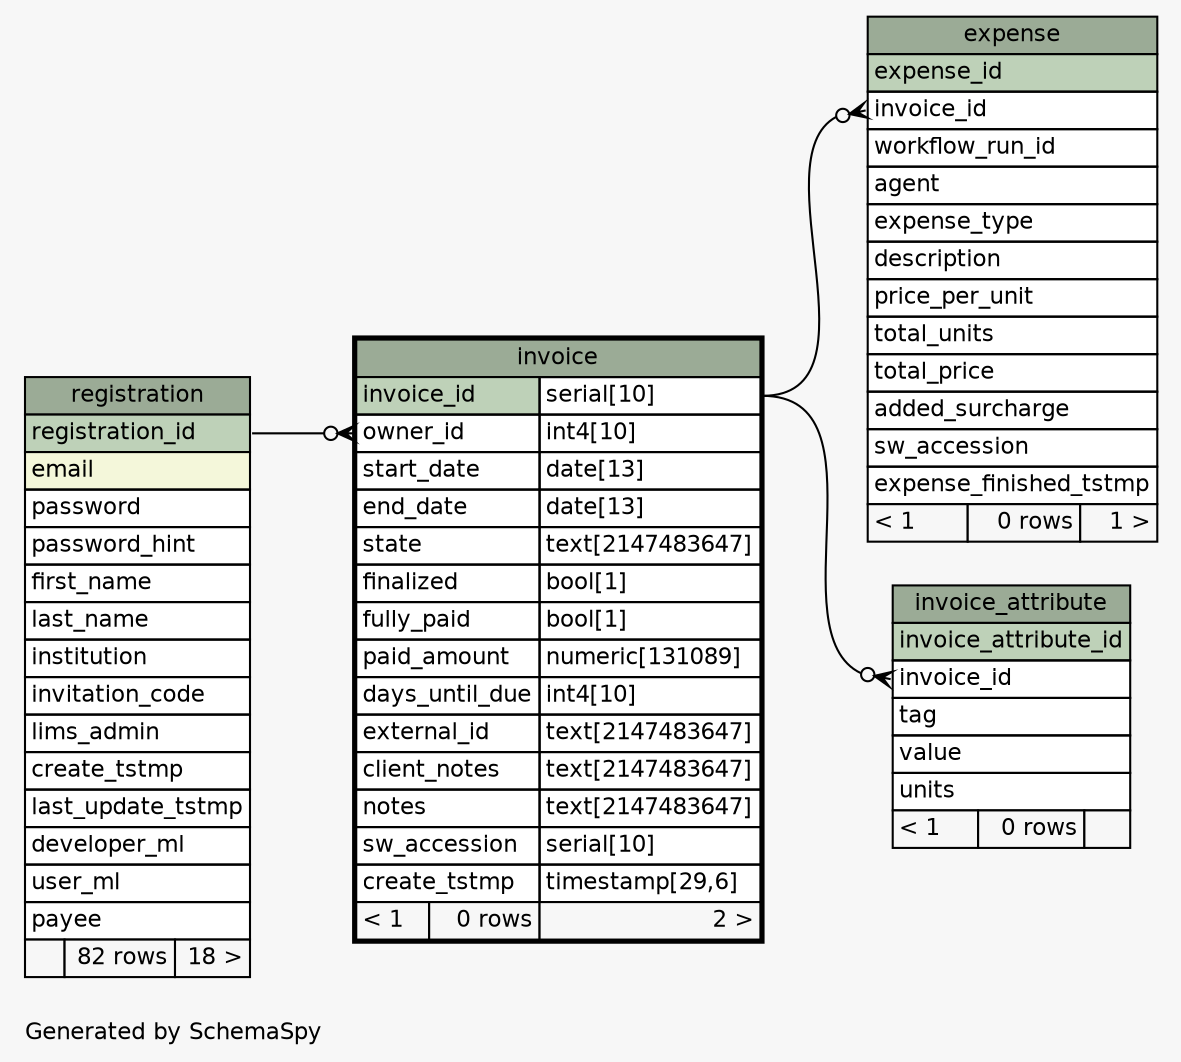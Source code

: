 // dot 2.26.3 on Linux 3.5.0-47-generic
// SchemaSpy rev 590
digraph "oneDegreeRelationshipsDiagram" {
  graph [
    rankdir="RL"
    bgcolor="#f7f7f7"
    label="\nGenerated by SchemaSpy"
    labeljust="l"
    nodesep="0.18"
    ranksep="0.46"
    fontname="Helvetica"
    fontsize="11"
  ];
  node [
    fontname="Helvetica"
    fontsize="11"
    shape="plaintext"
  ];
  edge [
    arrowsize="0.8"
  ];
  "expense":"invoice_id":w -> "invoice":"invoice_id.type":e [arrowhead=none dir=back arrowtail=crowodot];
  "invoice":"owner_id":w -> "registration":"registration_id":e [arrowhead=none dir=back arrowtail=crowodot];
  "invoice_attribute":"invoice_id":w -> "invoice":"invoice_id.type":e [arrowhead=none dir=back arrowtail=crowodot];
  "expense" [
    label=<
    <TABLE BORDER="0" CELLBORDER="1" CELLSPACING="0" BGCOLOR="#ffffff">
      <TR><TD COLSPAN="3" BGCOLOR="#9bab96" ALIGN="CENTER">expense</TD></TR>
      <TR><TD PORT="expense_id" COLSPAN="3" BGCOLOR="#bed1b8" ALIGN="LEFT">expense_id</TD></TR>
      <TR><TD PORT="invoice_id" COLSPAN="3" ALIGN="LEFT">invoice_id</TD></TR>
      <TR><TD PORT="workflow_run_id" COLSPAN="3" ALIGN="LEFT">workflow_run_id</TD></TR>
      <TR><TD PORT="agent" COLSPAN="3" ALIGN="LEFT">agent</TD></TR>
      <TR><TD PORT="expense_type" COLSPAN="3" ALIGN="LEFT">expense_type</TD></TR>
      <TR><TD PORT="description" COLSPAN="3" ALIGN="LEFT">description</TD></TR>
      <TR><TD PORT="price_per_unit" COLSPAN="3" ALIGN="LEFT">price_per_unit</TD></TR>
      <TR><TD PORT="total_units" COLSPAN="3" ALIGN="LEFT">total_units</TD></TR>
      <TR><TD PORT="total_price" COLSPAN="3" ALIGN="LEFT">total_price</TD></TR>
      <TR><TD PORT="added_surcharge" COLSPAN="3" ALIGN="LEFT">added_surcharge</TD></TR>
      <TR><TD PORT="sw_accession" COLSPAN="3" ALIGN="LEFT">sw_accession</TD></TR>
      <TR><TD PORT="expense_finished_tstmp" COLSPAN="3" ALIGN="LEFT">expense_finished_tstmp</TD></TR>
      <TR><TD ALIGN="LEFT" BGCOLOR="#f7f7f7">&lt; 1</TD><TD ALIGN="RIGHT" BGCOLOR="#f7f7f7">0 rows</TD><TD ALIGN="RIGHT" BGCOLOR="#f7f7f7">1 &gt;</TD></TR>
    </TABLE>>
    URL="expense.html"
    tooltip="expense"
  ];
  "invoice" [
    label=<
    <TABLE BORDER="2" CELLBORDER="1" CELLSPACING="0" BGCOLOR="#ffffff">
      <TR><TD COLSPAN="3" BGCOLOR="#9bab96" ALIGN="CENTER">invoice</TD></TR>
      <TR><TD PORT="invoice_id" COLSPAN="2" BGCOLOR="#bed1b8" ALIGN="LEFT">invoice_id</TD><TD PORT="invoice_id.type" ALIGN="LEFT">serial[10]</TD></TR>
      <TR><TD PORT="owner_id" COLSPAN="2" ALIGN="LEFT">owner_id</TD><TD PORT="owner_id.type" ALIGN="LEFT">int4[10]</TD></TR>
      <TR><TD PORT="start_date" COLSPAN="2" ALIGN="LEFT">start_date</TD><TD PORT="start_date.type" ALIGN="LEFT">date[13]</TD></TR>
      <TR><TD PORT="end_date" COLSPAN="2" ALIGN="LEFT">end_date</TD><TD PORT="end_date.type" ALIGN="LEFT">date[13]</TD></TR>
      <TR><TD PORT="state" COLSPAN="2" ALIGN="LEFT">state</TD><TD PORT="state.type" ALIGN="LEFT">text[2147483647]</TD></TR>
      <TR><TD PORT="finalized" COLSPAN="2" ALIGN="LEFT">finalized</TD><TD PORT="finalized.type" ALIGN="LEFT">bool[1]</TD></TR>
      <TR><TD PORT="fully_paid" COLSPAN="2" ALIGN="LEFT">fully_paid</TD><TD PORT="fully_paid.type" ALIGN="LEFT">bool[1]</TD></TR>
      <TR><TD PORT="paid_amount" COLSPAN="2" ALIGN="LEFT">paid_amount</TD><TD PORT="paid_amount.type" ALIGN="LEFT">numeric[131089]</TD></TR>
      <TR><TD PORT="days_until_due" COLSPAN="2" ALIGN="LEFT">days_until_due</TD><TD PORT="days_until_due.type" ALIGN="LEFT">int4[10]</TD></TR>
      <TR><TD PORT="external_id" COLSPAN="2" ALIGN="LEFT">external_id</TD><TD PORT="external_id.type" ALIGN="LEFT">text[2147483647]</TD></TR>
      <TR><TD PORT="client_notes" COLSPAN="2" ALIGN="LEFT">client_notes</TD><TD PORT="client_notes.type" ALIGN="LEFT">text[2147483647]</TD></TR>
      <TR><TD PORT="notes" COLSPAN="2" ALIGN="LEFT">notes</TD><TD PORT="notes.type" ALIGN="LEFT">text[2147483647]</TD></TR>
      <TR><TD PORT="sw_accession" COLSPAN="2" ALIGN="LEFT">sw_accession</TD><TD PORT="sw_accession.type" ALIGN="LEFT">serial[10]</TD></TR>
      <TR><TD PORT="create_tstmp" COLSPAN="2" ALIGN="LEFT">create_tstmp</TD><TD PORT="create_tstmp.type" ALIGN="LEFT">timestamp[29,6]</TD></TR>
      <TR><TD ALIGN="LEFT" BGCOLOR="#f7f7f7">&lt; 1</TD><TD ALIGN="RIGHT" BGCOLOR="#f7f7f7">0 rows</TD><TD ALIGN="RIGHT" BGCOLOR="#f7f7f7">2 &gt;</TD></TR>
    </TABLE>>
    URL="invoice.html"
    tooltip="invoice"
  ];
  "invoice_attribute" [
    label=<
    <TABLE BORDER="0" CELLBORDER="1" CELLSPACING="0" BGCOLOR="#ffffff">
      <TR><TD COLSPAN="3" BGCOLOR="#9bab96" ALIGN="CENTER">invoice_attribute</TD></TR>
      <TR><TD PORT="invoice_attribute_id" COLSPAN="3" BGCOLOR="#bed1b8" ALIGN="LEFT">invoice_attribute_id</TD></TR>
      <TR><TD PORT="invoice_id" COLSPAN="3" ALIGN="LEFT">invoice_id</TD></TR>
      <TR><TD PORT="tag" COLSPAN="3" ALIGN="LEFT">tag</TD></TR>
      <TR><TD PORT="value" COLSPAN="3" ALIGN="LEFT">value</TD></TR>
      <TR><TD PORT="units" COLSPAN="3" ALIGN="LEFT">units</TD></TR>
      <TR><TD ALIGN="LEFT" BGCOLOR="#f7f7f7">&lt; 1</TD><TD ALIGN="RIGHT" BGCOLOR="#f7f7f7">0 rows</TD><TD ALIGN="RIGHT" BGCOLOR="#f7f7f7">  </TD></TR>
    </TABLE>>
    URL="invoice_attribute.html"
    tooltip="invoice_attribute"
  ];
  "registration" [
    label=<
    <TABLE BORDER="0" CELLBORDER="1" CELLSPACING="0" BGCOLOR="#ffffff">
      <TR><TD COLSPAN="3" BGCOLOR="#9bab96" ALIGN="CENTER">registration</TD></TR>
      <TR><TD PORT="registration_id" COLSPAN="3" BGCOLOR="#bed1b8" ALIGN="LEFT">registration_id</TD></TR>
      <TR><TD PORT="email" COLSPAN="3" BGCOLOR="#f4f7da" ALIGN="LEFT">email</TD></TR>
      <TR><TD PORT="password" COLSPAN="3" ALIGN="LEFT">password</TD></TR>
      <TR><TD PORT="password_hint" COLSPAN="3" ALIGN="LEFT">password_hint</TD></TR>
      <TR><TD PORT="first_name" COLSPAN="3" ALIGN="LEFT">first_name</TD></TR>
      <TR><TD PORT="last_name" COLSPAN="3" ALIGN="LEFT">last_name</TD></TR>
      <TR><TD PORT="institution" COLSPAN="3" ALIGN="LEFT">institution</TD></TR>
      <TR><TD PORT="invitation_code" COLSPAN="3" ALIGN="LEFT">invitation_code</TD></TR>
      <TR><TD PORT="lims_admin" COLSPAN="3" ALIGN="LEFT">lims_admin</TD></TR>
      <TR><TD PORT="create_tstmp" COLSPAN="3" ALIGN="LEFT">create_tstmp</TD></TR>
      <TR><TD PORT="last_update_tstmp" COLSPAN="3" ALIGN="LEFT">last_update_tstmp</TD></TR>
      <TR><TD PORT="developer_ml" COLSPAN="3" ALIGN="LEFT">developer_ml</TD></TR>
      <TR><TD PORT="user_ml" COLSPAN="3" ALIGN="LEFT">user_ml</TD></TR>
      <TR><TD PORT="payee" COLSPAN="3" ALIGN="LEFT">payee</TD></TR>
      <TR><TD ALIGN="LEFT" BGCOLOR="#f7f7f7">  </TD><TD ALIGN="RIGHT" BGCOLOR="#f7f7f7">82 rows</TD><TD ALIGN="RIGHT" BGCOLOR="#f7f7f7">18 &gt;</TD></TR>
    </TABLE>>
    URL="registration.html"
    tooltip="registration"
  ];
}
